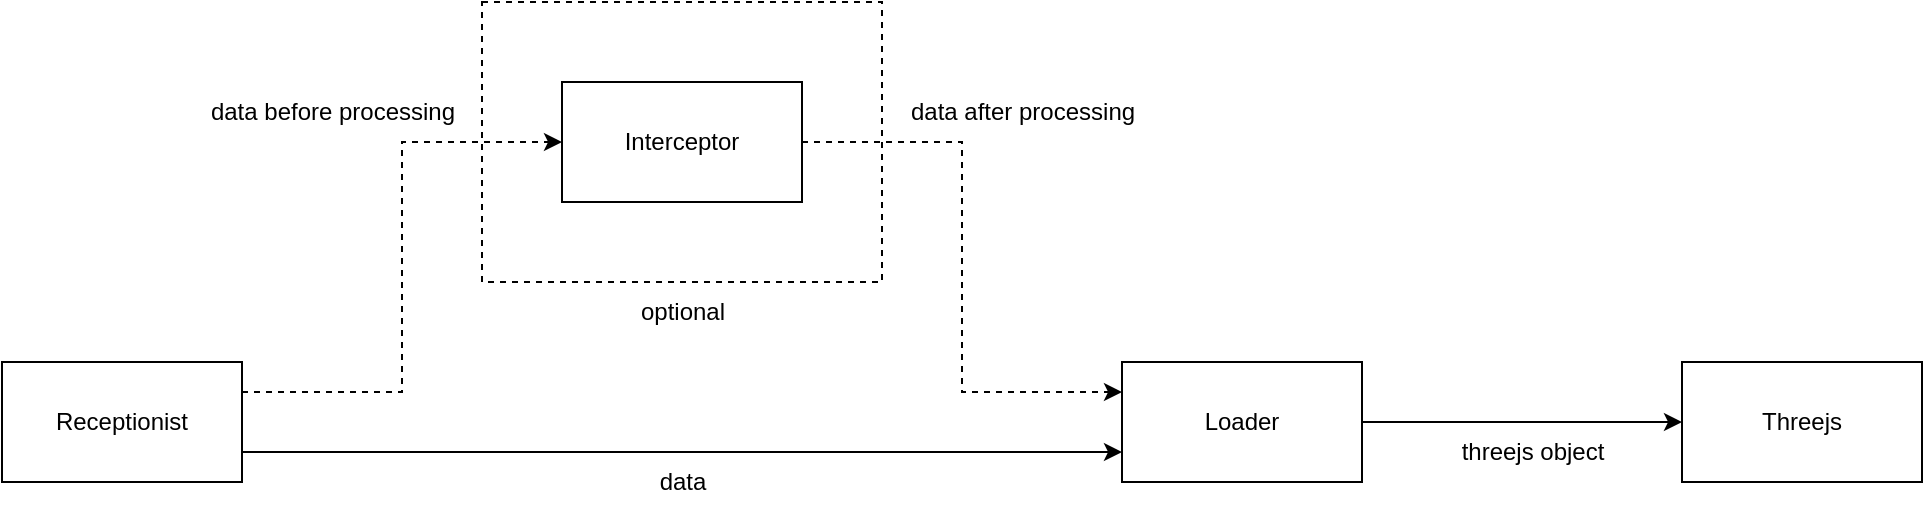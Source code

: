 <mxfile version="22.1.2" type="device">
  <diagram name="第 1 页" id="cuTMky20KGvpGhmbmXvz">
    <mxGraphModel dx="1100" dy="809" grid="1" gridSize="10" guides="1" tooltips="1" connect="1" arrows="1" fold="1" page="1" pageScale="1" pageWidth="827" pageHeight="1169" math="0" shadow="0">
      <root>
        <mxCell id="0" />
        <mxCell id="1" parent="0" />
        <mxCell id="5L96iLdSYFRIV454qG3H-8" value="" style="rounded=0;whiteSpace=wrap;html=1;dashed=1;" parent="1" vertex="1">
          <mxGeometry x="320" y="60" width="200" height="140" as="geometry" />
        </mxCell>
        <mxCell id="5L96iLdSYFRIV454qG3H-4" style="edgeStyle=orthogonalEdgeStyle;rounded=0;orthogonalLoop=1;jettySize=auto;html=1;exitX=1;exitY=0.25;exitDx=0;exitDy=0;entryX=0;entryY=0.5;entryDx=0;entryDy=0;dashed=1;" parent="1" source="5L96iLdSYFRIV454qG3H-1" target="5L96iLdSYFRIV454qG3H-2" edge="1">
          <mxGeometry relative="1" as="geometry" />
        </mxCell>
        <mxCell id="AbsiOeRwCtFI5cDFlqNR-1" style="edgeStyle=orthogonalEdgeStyle;rounded=0;orthogonalLoop=1;jettySize=auto;html=1;exitX=1;exitY=0.75;exitDx=0;exitDy=0;entryX=0;entryY=0.75;entryDx=0;entryDy=0;" edge="1" parent="1" source="5L96iLdSYFRIV454qG3H-1" target="5L96iLdSYFRIV454qG3H-3">
          <mxGeometry relative="1" as="geometry" />
        </mxCell>
        <mxCell id="5L96iLdSYFRIV454qG3H-1" value="Receptionist" style="rounded=0;whiteSpace=wrap;html=1;" parent="1" vertex="1">
          <mxGeometry x="80" y="240" width="120" height="60" as="geometry" />
        </mxCell>
        <mxCell id="5L96iLdSYFRIV454qG3H-5" style="edgeStyle=orthogonalEdgeStyle;rounded=0;orthogonalLoop=1;jettySize=auto;html=1;exitX=1;exitY=0.5;exitDx=0;exitDy=0;entryX=0;entryY=0.25;entryDx=0;entryDy=0;dashed=1;" parent="1" source="5L96iLdSYFRIV454qG3H-2" target="5L96iLdSYFRIV454qG3H-3" edge="1">
          <mxGeometry relative="1" as="geometry" />
        </mxCell>
        <mxCell id="5L96iLdSYFRIV454qG3H-2" value="Interceptor" style="rounded=0;whiteSpace=wrap;html=1;" parent="1" vertex="1">
          <mxGeometry x="360" y="100" width="120" height="60" as="geometry" />
        </mxCell>
        <mxCell id="5L96iLdSYFRIV454qG3H-11" style="edgeStyle=orthogonalEdgeStyle;rounded=0;orthogonalLoop=1;jettySize=auto;html=1;exitX=1;exitY=0.5;exitDx=0;exitDy=0;entryX=0;entryY=0.5;entryDx=0;entryDy=0;" parent="1" source="5L96iLdSYFRIV454qG3H-3" target="5L96iLdSYFRIV454qG3H-10" edge="1">
          <mxGeometry relative="1" as="geometry" />
        </mxCell>
        <mxCell id="5L96iLdSYFRIV454qG3H-3" value="Loader" style="rounded=0;whiteSpace=wrap;html=1;" parent="1" vertex="1">
          <mxGeometry x="640" y="240" width="120" height="60" as="geometry" />
        </mxCell>
        <mxCell id="5L96iLdSYFRIV454qG3H-6" value="data before processing" style="text;html=1;align=center;verticalAlign=middle;resizable=0;points=[];autosize=1;strokeColor=none;fillColor=none;" parent="1" vertex="1">
          <mxGeometry x="170" y="100" width="150" height="30" as="geometry" />
        </mxCell>
        <mxCell id="5L96iLdSYFRIV454qG3H-7" value="data after processing" style="text;html=1;align=center;verticalAlign=middle;resizable=0;points=[];autosize=1;strokeColor=none;fillColor=none;" parent="1" vertex="1">
          <mxGeometry x="520" y="100" width="140" height="30" as="geometry" />
        </mxCell>
        <mxCell id="5L96iLdSYFRIV454qG3H-9" value="optional" style="text;html=1;align=center;verticalAlign=middle;resizable=0;points=[];autosize=1;strokeColor=none;fillColor=none;" parent="1" vertex="1">
          <mxGeometry x="385" y="200" width="70" height="30" as="geometry" />
        </mxCell>
        <mxCell id="5L96iLdSYFRIV454qG3H-10" value="Threejs" style="rounded=0;whiteSpace=wrap;html=1;" parent="1" vertex="1">
          <mxGeometry x="920" y="240" width="120" height="60" as="geometry" />
        </mxCell>
        <mxCell id="5L96iLdSYFRIV454qG3H-12" value="threejs object" style="text;html=1;align=center;verticalAlign=middle;resizable=0;points=[];autosize=1;strokeColor=none;fillColor=none;" parent="1" vertex="1">
          <mxGeometry x="800" y="270" width="90" height="30" as="geometry" />
        </mxCell>
        <mxCell id="AbsiOeRwCtFI5cDFlqNR-2" value="data" style="text;html=1;align=center;verticalAlign=middle;resizable=0;points=[];autosize=1;strokeColor=none;fillColor=none;" vertex="1" parent="1">
          <mxGeometry x="395" y="285" width="50" height="30" as="geometry" />
        </mxCell>
      </root>
    </mxGraphModel>
  </diagram>
</mxfile>
